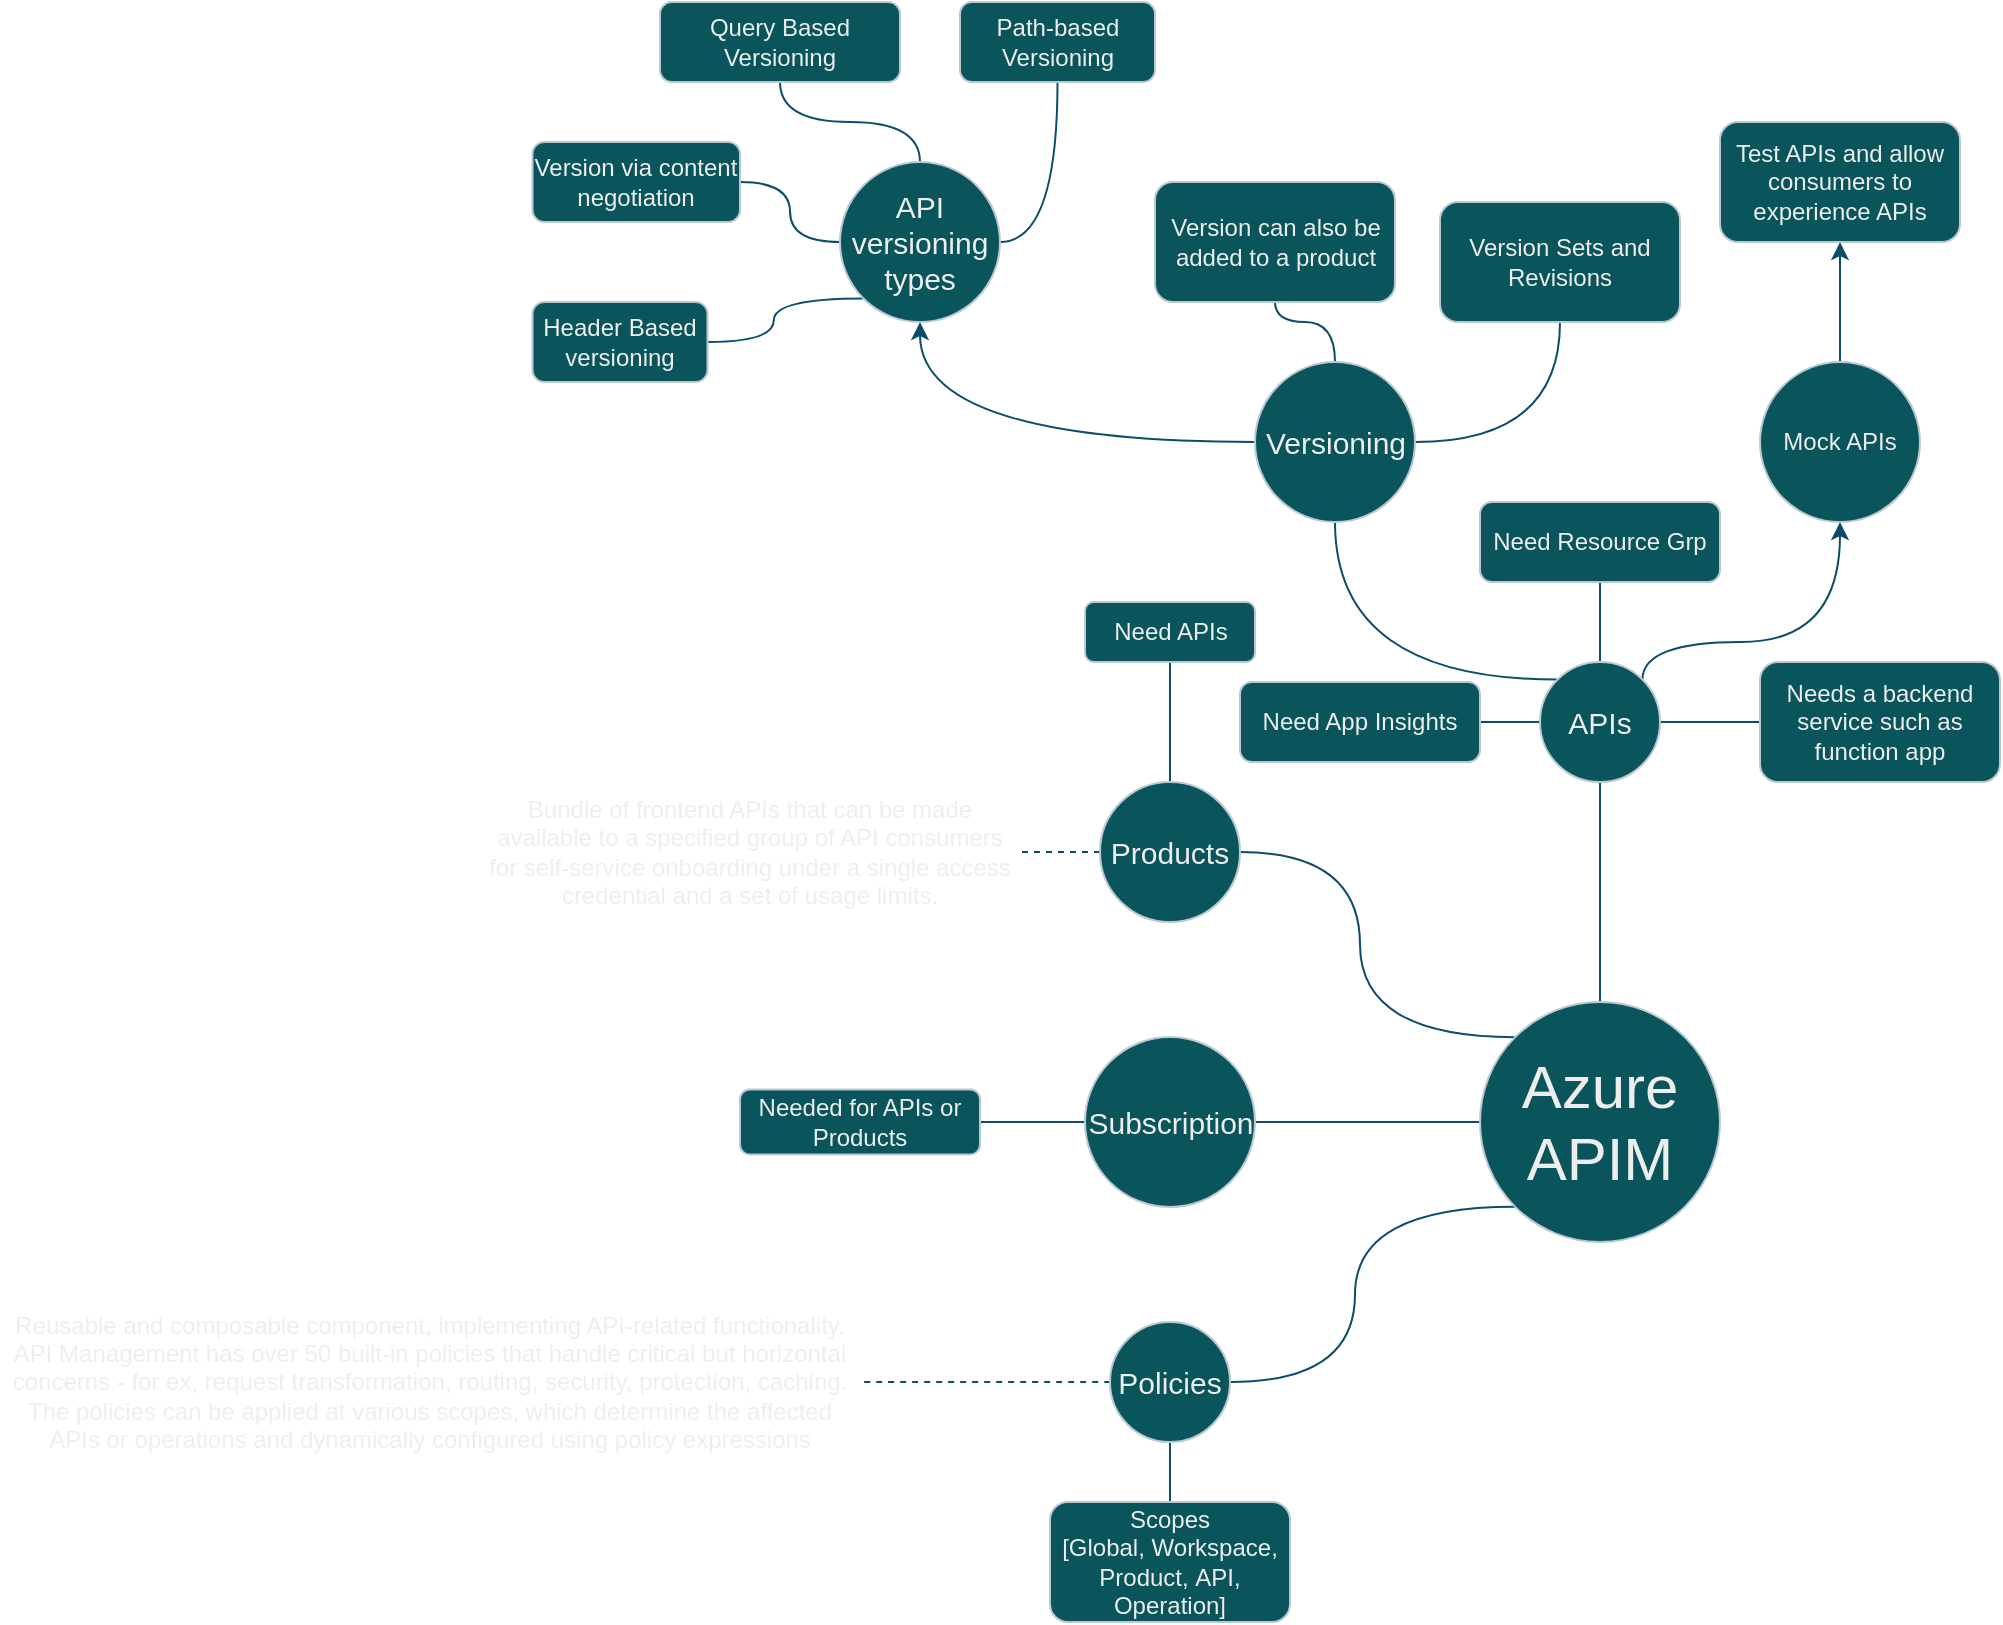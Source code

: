 <mxfile version="21.5.0" type="github" pages="3">
  <diagram id="XbryqowFVEn3MWn_p3Y4" name="Azure APIM">
    <mxGraphModel dx="1900" dy="1641" grid="1" gridSize="10" guides="1" tooltips="1" connect="1" arrows="1" fold="1" page="1" pageScale="1" pageWidth="850" pageHeight="1100" background="none" math="0" shadow="0">
      <root>
        <mxCell id="0" />
        <mxCell id="1" parent="0" />
        <mxCell id="pWqerIktNfeGbbAfNVT3-3" value="" style="edgeStyle=orthogonalEdgeStyle;rounded=1;orthogonalLoop=1;jettySize=auto;html=1;curved=1;endArrow=none;endFill=0;labelBackgroundColor=none;strokeColor=#0B4D6A;fontColor=default;" parent="1" source="pWqerIktNfeGbbAfNVT3-1" target="pWqerIktNfeGbbAfNVT3-2" edge="1">
          <mxGeometry relative="1" as="geometry" />
        </mxCell>
        <mxCell id="pWqerIktNfeGbbAfNVT3-19" value="" style="edgeStyle=orthogonalEdgeStyle;rounded=1;orthogonalLoop=1;jettySize=auto;html=1;startArrow=none;startFill=0;endArrow=none;endFill=0;curved=1;entryX=0.5;entryY=0;entryDx=0;entryDy=0;exitX=0;exitY=0;exitDx=0;exitDy=0;labelBackgroundColor=none;strokeColor=#0B4D6A;fontColor=default;" parent="1" source="pWqerIktNfeGbbAfNVT3-1" target="pWqerIktNfeGbbAfNVT3-18" edge="1">
          <mxGeometry relative="1" as="geometry" />
        </mxCell>
        <mxCell id="pWqerIktNfeGbbAfNVT3-26" value="" style="edgeStyle=orthogonalEdgeStyle;rounded=1;orthogonalLoop=1;jettySize=auto;html=1;startArrow=none;startFill=0;endArrow=none;endFill=0;curved=1;labelBackgroundColor=none;strokeColor=#0B4D6A;fontColor=default;" parent="1" source="pWqerIktNfeGbbAfNVT3-1" target="pWqerIktNfeGbbAfNVT3-25" edge="1">
          <mxGeometry relative="1" as="geometry" />
        </mxCell>
        <mxCell id="pWqerIktNfeGbbAfNVT3-32" value="" style="edgeStyle=orthogonalEdgeStyle;rounded=1;orthogonalLoop=1;jettySize=auto;html=1;fontFamily=Helvetica;fontSize=12;fontColor=default;exitX=0;exitY=1;exitDx=0;exitDy=0;curved=1;entryX=1;entryY=0.5;entryDx=0;entryDy=0;endArrow=none;endFill=0;labelBackgroundColor=none;strokeColor=#0B4D6A;" parent="1" source="pWqerIktNfeGbbAfNVT3-1" target="pWqerIktNfeGbbAfNVT3-31" edge="1">
          <mxGeometry relative="1" as="geometry" />
        </mxCell>
        <mxCell id="pWqerIktNfeGbbAfNVT3-1" value="&lt;font style=&quot;font-size: 30px;&quot;&gt;Azure&lt;br&gt;APIM&lt;/font&gt;" style="ellipse;whiteSpace=wrap;html=1;aspect=fixed;rounded=1;labelBackgroundColor=none;fillColor=#09555B;strokeColor=#BAC8D3;fontColor=#EEEEEE;" parent="1" vertex="1">
          <mxGeometry x="380" y="350" width="120" height="120" as="geometry" />
        </mxCell>
        <mxCell id="pWqerIktNfeGbbAfNVT3-5" value="" style="edgeStyle=orthogonalEdgeStyle;rounded=1;orthogonalLoop=1;jettySize=auto;html=1;curved=1;endArrow=none;endFill=0;labelBackgroundColor=none;strokeColor=#0B4D6A;fontColor=default;" parent="1" source="pWqerIktNfeGbbAfNVT3-2" target="pWqerIktNfeGbbAfNVT3-4" edge="1">
          <mxGeometry relative="1" as="geometry" />
        </mxCell>
        <mxCell id="pWqerIktNfeGbbAfNVT3-15" value="" style="edgeStyle=orthogonalEdgeStyle;rounded=1;orthogonalLoop=1;jettySize=auto;html=1;endArrow=none;endFill=0;curved=1;labelBackgroundColor=none;strokeColor=#0B4D6A;fontColor=default;" parent="1" source="pWqerIktNfeGbbAfNVT3-2" target="pWqerIktNfeGbbAfNVT3-14" edge="1">
          <mxGeometry relative="1" as="geometry" />
        </mxCell>
        <mxCell id="pWqerIktNfeGbbAfNVT3-17" value="" style="edgeStyle=orthogonalEdgeStyle;rounded=1;orthogonalLoop=1;jettySize=auto;html=1;endArrow=none;endFill=0;curved=1;labelBackgroundColor=none;strokeColor=#0B4D6A;fontColor=default;" parent="1" source="pWqerIktNfeGbbAfNVT3-2" target="pWqerIktNfeGbbAfNVT3-16" edge="1">
          <mxGeometry relative="1" as="geometry" />
        </mxCell>
        <mxCell id="pWqerIktNfeGbbAfNVT3-38" value="" style="edgeStyle=orthogonalEdgeStyle;shape=connector;curved=1;rounded=1;orthogonalLoop=1;jettySize=auto;html=1;labelBackgroundColor=none;strokeColor=#0B4D6A;fontFamily=Helvetica;fontSize=12;fontColor=default;endArrow=none;endFill=0;" parent="1" source="pWqerIktNfeGbbAfNVT3-2" target="pWqerIktNfeGbbAfNVT3-16" edge="1">
          <mxGeometry relative="1" as="geometry" />
        </mxCell>
        <mxCell id="pWqerIktNfeGbbAfNVT3-43" value="" style="edgeStyle=orthogonalEdgeStyle;shape=connector;curved=1;rounded=1;orthogonalLoop=1;jettySize=auto;html=1;labelBackgroundColor=none;strokeColor=#0B4D6A;fontFamily=Helvetica;fontSize=12;fontColor=default;endArrow=none;endFill=0;exitX=0;exitY=0;exitDx=0;exitDy=0;" parent="1" source="pWqerIktNfeGbbAfNVT3-2" target="pWqerIktNfeGbbAfNVT3-42" edge="1">
          <mxGeometry relative="1" as="geometry" />
        </mxCell>
        <mxCell id="wWfDM2WPRMfSye_wUgU3-5" value="" style="edgeStyle=orthogonalEdgeStyle;rounded=1;orthogonalLoop=1;jettySize=auto;html=1;curved=1;exitX=1;exitY=0;exitDx=0;exitDy=0;entryX=0.5;entryY=1;entryDx=0;entryDy=0;labelBackgroundColor=none;strokeColor=#0B4D6A;fontColor=default;" parent="1" source="pWqerIktNfeGbbAfNVT3-2" target="wWfDM2WPRMfSye_wUgU3-4" edge="1">
          <mxGeometry relative="1" as="geometry">
            <Array as="points">
              <mxPoint x="461" y="170" />
              <mxPoint x="560" y="170" />
            </Array>
          </mxGeometry>
        </mxCell>
        <mxCell id="pWqerIktNfeGbbAfNVT3-2" value="&lt;span style=&quot;font-size: 15px;&quot;&gt;APIs&lt;/span&gt;" style="ellipse;whiteSpace=wrap;html=1;aspect=fixed;rounded=1;labelBackgroundColor=none;fillColor=#09555B;strokeColor=#BAC8D3;fontColor=#EEEEEE;" parent="1" vertex="1">
          <mxGeometry x="410" y="180" width="60" height="60" as="geometry" />
        </mxCell>
        <mxCell id="pWqerIktNfeGbbAfNVT3-4" value="Needs a backend service such as function app" style="whiteSpace=wrap;html=1;rounded=1;labelBackgroundColor=none;fillColor=#09555B;strokeColor=#BAC8D3;fontColor=#EEEEEE;" parent="1" vertex="1">
          <mxGeometry x="520" y="180" width="120" height="60" as="geometry" />
        </mxCell>
        <mxCell id="pWqerIktNfeGbbAfNVT3-14" value="Need Resource Grp" style="whiteSpace=wrap;html=1;rounded=1;labelBackgroundColor=none;fillColor=#09555B;strokeColor=#BAC8D3;fontColor=#EEEEEE;" parent="1" vertex="1">
          <mxGeometry x="380" y="100" width="120" height="40" as="geometry" />
        </mxCell>
        <mxCell id="pWqerIktNfeGbbAfNVT3-16" value="Need App Insights" style="whiteSpace=wrap;html=1;rounded=1;labelBackgroundColor=none;fillColor=#09555B;strokeColor=#BAC8D3;fontColor=#EEEEEE;" parent="1" vertex="1">
          <mxGeometry x="260" y="190" width="120" height="40" as="geometry" />
        </mxCell>
        <mxCell id="pWqerIktNfeGbbAfNVT3-22" style="edgeStyle=orthogonalEdgeStyle;rounded=1;orthogonalLoop=1;jettySize=auto;html=1;endArrow=none;endFill=0;dashed=1;labelBackgroundColor=none;strokeColor=#0B4D6A;fontColor=default;" parent="1" source="pWqerIktNfeGbbAfNVT3-18" target="pWqerIktNfeGbbAfNVT3-21" edge="1">
          <mxGeometry relative="1" as="geometry" />
        </mxCell>
        <mxCell id="pWqerIktNfeGbbAfNVT3-24" value="" style="edgeStyle=orthogonalEdgeStyle;rounded=1;orthogonalLoop=1;jettySize=auto;html=1;endArrow=none;endFill=0;labelBackgroundColor=none;strokeColor=#0B4D6A;fontColor=default;" parent="1" source="pWqerIktNfeGbbAfNVT3-18" target="pWqerIktNfeGbbAfNVT3-23" edge="1">
          <mxGeometry relative="1" as="geometry" />
        </mxCell>
        <mxCell id="pWqerIktNfeGbbAfNVT3-18" value="&lt;font style=&quot;font-size: 15px;&quot;&gt;Products&lt;/font&gt;" style="ellipse;whiteSpace=wrap;html=1;aspect=fixed;direction=south;rounded=1;labelBackgroundColor=none;fillColor=#09555B;strokeColor=#BAC8D3;fontColor=#EEEEEE;" parent="1" vertex="1">
          <mxGeometry x="190" y="240" width="70" height="70" as="geometry" />
        </mxCell>
        <mxCell id="pWqerIktNfeGbbAfNVT3-21" value="Bundle of frontend APIs that can be made available to a specified group of API consumers for self-service onboarding under a single access credential and a set of usage limits." style="text;html=1;strokeColor=none;fillColor=none;align=center;verticalAlign=middle;whiteSpace=wrap;rounded=1;labelBackgroundColor=none;fontColor=#EEEEEE;" parent="1" vertex="1">
          <mxGeometry x="-120" y="260" width="270" height="30" as="geometry" />
        </mxCell>
        <mxCell id="pWqerIktNfeGbbAfNVT3-23" value="Need APIs" style="whiteSpace=wrap;html=1;rounded=1;labelBackgroundColor=none;fillColor=#09555B;strokeColor=#BAC8D3;fontColor=#EEEEEE;" parent="1" vertex="1">
          <mxGeometry x="182.5" y="150" width="85" height="30" as="geometry" />
        </mxCell>
        <mxCell id="pWqerIktNfeGbbAfNVT3-28" value="" style="edgeStyle=orthogonalEdgeStyle;rounded=1;orthogonalLoop=1;jettySize=auto;html=1;curved=1;endArrow=none;endFill=0;labelBackgroundColor=none;strokeColor=#0B4D6A;fontColor=default;" parent="1" source="pWqerIktNfeGbbAfNVT3-25" target="pWqerIktNfeGbbAfNVT3-27" edge="1">
          <mxGeometry relative="1" as="geometry" />
        </mxCell>
        <mxCell id="pWqerIktNfeGbbAfNVT3-25" value="&lt;span style=&quot;font-size: 15px;&quot;&gt;Subscription&lt;/span&gt;" style="ellipse;whiteSpace=wrap;html=1;aspect=fixed;rounded=1;labelBackgroundColor=none;fillColor=#09555B;strokeColor=#BAC8D3;fontColor=#EEEEEE;" parent="1" vertex="1">
          <mxGeometry x="182.5" y="367.5" width="85" height="85" as="geometry" />
        </mxCell>
        <mxCell id="pWqerIktNfeGbbAfNVT3-27" value="Needed for APIs or Products" style="whiteSpace=wrap;html=1;rounded=1;labelBackgroundColor=none;fillColor=#09555B;strokeColor=#BAC8D3;fontColor=#EEEEEE;" parent="1" vertex="1">
          <mxGeometry x="10" y="393.75" width="120" height="32.5" as="geometry" />
        </mxCell>
        <mxCell id="pWqerIktNfeGbbAfNVT3-34" style="edgeStyle=orthogonalEdgeStyle;shape=connector;curved=1;rounded=1;orthogonalLoop=1;jettySize=auto;html=1;entryX=1;entryY=0.5;entryDx=0;entryDy=0;labelBackgroundColor=none;strokeColor=#0B4D6A;fontFamily=Helvetica;fontSize=12;fontColor=default;endArrow=none;endFill=0;dashed=1;" parent="1" source="pWqerIktNfeGbbAfNVT3-31" target="pWqerIktNfeGbbAfNVT3-33" edge="1">
          <mxGeometry relative="1" as="geometry" />
        </mxCell>
        <mxCell id="pWqerIktNfeGbbAfNVT3-36" value="" style="edgeStyle=orthogonalEdgeStyle;shape=connector;curved=1;rounded=1;orthogonalLoop=1;jettySize=auto;html=1;labelBackgroundColor=none;strokeColor=#0B4D6A;fontFamily=Helvetica;fontSize=12;fontColor=default;endArrow=none;endFill=0;" parent="1" source="pWqerIktNfeGbbAfNVT3-31" target="pWqerIktNfeGbbAfNVT3-35" edge="1">
          <mxGeometry relative="1" as="geometry" />
        </mxCell>
        <mxCell id="pWqerIktNfeGbbAfNVT3-31" value="&lt;span style=&quot;font-size: 15px;&quot;&gt;Policies&lt;/span&gt;" style="ellipse;whiteSpace=wrap;html=1;aspect=fixed;rounded=1;labelBackgroundColor=none;fillColor=#09555B;strokeColor=#BAC8D3;fontColor=#EEEEEE;" parent="1" vertex="1">
          <mxGeometry x="195" y="510" width="60" height="60" as="geometry" />
        </mxCell>
        <mxCell id="pWqerIktNfeGbbAfNVT3-33" value="Reusable and composable component, implementing API-related functionality. API Management has over 50 built-in policies that handle critical but horizontal concerns - for ex, request transformation, routing, security, protection, caching. The policies can be applied at various scopes, which determine the affected APIs or operations and dynamically configured using policy expressions" style="text;html=1;strokeColor=none;fillColor=none;align=center;verticalAlign=middle;whiteSpace=wrap;rounded=1;fontSize=12;fontFamily=Helvetica;fontColor=#EEEEEE;labelBackgroundColor=none;" parent="1" vertex="1">
          <mxGeometry x="-360" y="525" width="430" height="30" as="geometry" />
        </mxCell>
        <mxCell id="pWqerIktNfeGbbAfNVT3-35" value="Scopes [Global,&amp;nbsp;&lt;span style=&quot;background-color: initial;&quot;&gt;Workspace,&lt;br&gt;&lt;/span&gt;&lt;span style=&quot;background-color: initial;&quot;&gt;Product,&amp;nbsp;&lt;/span&gt;&lt;span style=&quot;background-color: initial;&quot;&gt;API,&lt;br&gt;&lt;/span&gt;&lt;span style=&quot;background-color: initial;&quot;&gt;Operation]&lt;/span&gt;&lt;span style=&quot;background-color: initial;&quot;&gt;&lt;br&gt;&lt;/span&gt;" style="whiteSpace=wrap;html=1;rounded=1;labelBackgroundColor=none;fillColor=#09555B;strokeColor=#BAC8D3;fontColor=#EEEEEE;" parent="1" vertex="1">
          <mxGeometry x="165" y="600" width="120" height="60" as="geometry" />
        </mxCell>
        <mxCell id="pWqerIktNfeGbbAfNVT3-45" value="" style="edgeStyle=orthogonalEdgeStyle;shape=connector;curved=1;rounded=1;orthogonalLoop=1;jettySize=auto;html=1;labelBackgroundColor=none;strokeColor=#0B4D6A;fontFamily=Helvetica;fontSize=12;fontColor=default;endArrow=none;endFill=0;exitX=1;exitY=0.5;exitDx=0;exitDy=0;" parent="1" source="EG2Mpi09M0GoKJTn4I5L-1" target="pWqerIktNfeGbbAfNVT3-44" edge="1">
          <mxGeometry relative="1" as="geometry" />
        </mxCell>
        <mxCell id="pWqerIktNfeGbbAfNVT3-47" value="" style="edgeStyle=orthogonalEdgeStyle;shape=connector;curved=1;rounded=1;orthogonalLoop=1;jettySize=auto;html=1;labelBackgroundColor=none;strokeColor=#0B4D6A;fontFamily=Helvetica;fontSize=12;fontColor=default;endArrow=none;endFill=0;exitX=0;exitY=1;exitDx=0;exitDy=0;" parent="1" source="EG2Mpi09M0GoKJTn4I5L-1" target="pWqerIktNfeGbbAfNVT3-46" edge="1">
          <mxGeometry relative="1" as="geometry" />
        </mxCell>
        <mxCell id="pWqerIktNfeGbbAfNVT3-51" value="" style="edgeStyle=orthogonalEdgeStyle;shape=connector;curved=1;rounded=1;orthogonalLoop=1;jettySize=auto;html=1;labelBackgroundColor=none;strokeColor=#0B4D6A;fontFamily=Helvetica;fontSize=12;fontColor=default;endArrow=none;endFill=0;exitX=0.5;exitY=0;exitDx=0;exitDy=0;" parent="1" source="EG2Mpi09M0GoKJTn4I5L-1" target="pWqerIktNfeGbbAfNVT3-50" edge="1">
          <mxGeometry relative="1" as="geometry" />
        </mxCell>
        <mxCell id="pWqerIktNfeGbbAfNVT3-54" value="" style="edgeStyle=orthogonalEdgeStyle;shape=connector;curved=1;rounded=1;orthogonalLoop=1;jettySize=auto;html=1;labelBackgroundColor=none;strokeColor=#0B4D6A;fontFamily=Helvetica;fontSize=12;fontColor=default;endArrow=none;endFill=0;exitX=0;exitY=0.5;exitDx=0;exitDy=0;" parent="1" source="EG2Mpi09M0GoKJTn4I5L-1" target="pWqerIktNfeGbbAfNVT3-53" edge="1">
          <mxGeometry relative="1" as="geometry" />
        </mxCell>
        <mxCell id="pWqerIktNfeGbbAfNVT3-56" value="" style="edgeStyle=orthogonalEdgeStyle;shape=connector;curved=1;rounded=1;orthogonalLoop=1;jettySize=auto;html=1;labelBackgroundColor=none;strokeColor=#0B4D6A;fontFamily=Helvetica;fontSize=12;fontColor=default;endArrow=none;endFill=0;" parent="1" source="pWqerIktNfeGbbAfNVT3-42" target="pWqerIktNfeGbbAfNVT3-55" edge="1">
          <mxGeometry relative="1" as="geometry" />
        </mxCell>
        <mxCell id="pWqerIktNfeGbbAfNVT3-59" value="" style="edgeStyle=orthogonalEdgeStyle;shape=connector;curved=1;rounded=1;orthogonalLoop=1;jettySize=auto;html=1;labelBackgroundColor=none;strokeColor=#0B4D6A;fontFamily=Helvetica;fontSize=12;fontColor=default;endArrow=none;endFill=0;" parent="1" source="pWqerIktNfeGbbAfNVT3-42" target="pWqerIktNfeGbbAfNVT3-58" edge="1">
          <mxGeometry relative="1" as="geometry" />
        </mxCell>
        <mxCell id="EG2Mpi09M0GoKJTn4I5L-2" value="" style="edgeStyle=orthogonalEdgeStyle;rounded=0;orthogonalLoop=1;jettySize=auto;html=1;strokeColor=#0B4D6A;curved=1;" edge="1" parent="1" source="pWqerIktNfeGbbAfNVT3-42" target="EG2Mpi09M0GoKJTn4I5L-1">
          <mxGeometry relative="1" as="geometry" />
        </mxCell>
        <mxCell id="pWqerIktNfeGbbAfNVT3-42" value="&lt;span style=&quot;font-size: 15px;&quot;&gt;Versioning&lt;/span&gt;" style="ellipse;whiteSpace=wrap;html=1;aspect=fixed;rounded=1;labelBackgroundColor=none;fillColor=#09555B;strokeColor=#BAC8D3;fontColor=#EEEEEE;" parent="1" vertex="1">
          <mxGeometry x="267.5" y="30" width="80" height="80" as="geometry" />
        </mxCell>
        <mxCell id="pWqerIktNfeGbbAfNVT3-44" value="Path-based Versioning" style="whiteSpace=wrap;html=1;rounded=1;labelBackgroundColor=none;fillColor=#09555B;strokeColor=#BAC8D3;fontColor=#EEEEEE;" parent="1" vertex="1">
          <mxGeometry x="120" y="-150" width="97.5" height="40" as="geometry" />
        </mxCell>
        <mxCell id="pWqerIktNfeGbbAfNVT3-46" value="Header Based versioning" style="whiteSpace=wrap;html=1;rounded=1;labelBackgroundColor=none;fillColor=#09555B;strokeColor=#BAC8D3;fontColor=#EEEEEE;" parent="1" vertex="1">
          <mxGeometry x="-93.75" width="87.5" height="40" as="geometry" />
        </mxCell>
        <mxCell id="pWqerIktNfeGbbAfNVT3-50" value="Query Based Versioning" style="whiteSpace=wrap;html=1;rounded=1;labelBackgroundColor=none;fillColor=#09555B;strokeColor=#BAC8D3;fontColor=#EEEEEE;" parent="1" vertex="1">
          <mxGeometry x="-30" y="-150" width="120" height="40" as="geometry" />
        </mxCell>
        <mxCell id="pWqerIktNfeGbbAfNVT3-53" value="Version via content negotiation" style="whiteSpace=wrap;html=1;rounded=1;labelBackgroundColor=none;fillColor=#09555B;strokeColor=#BAC8D3;fontColor=#EEEEEE;" parent="1" vertex="1">
          <mxGeometry x="-93.75" y="-80" width="103.75" height="40" as="geometry" />
        </mxCell>
        <mxCell id="pWqerIktNfeGbbAfNVT3-55" value="Version can also be added to a product" style="whiteSpace=wrap;html=1;rounded=1;labelBackgroundColor=none;fillColor=#09555B;strokeColor=#BAC8D3;fontColor=#EEEEEE;" parent="1" vertex="1">
          <mxGeometry x="217.5" y="-60" width="120" height="60" as="geometry" />
        </mxCell>
        <mxCell id="pWqerIktNfeGbbAfNVT3-58" value="Version Sets and Revisions" style="whiteSpace=wrap;html=1;rounded=1;labelBackgroundColor=none;fillColor=#09555B;strokeColor=#BAC8D3;fontColor=#EEEEEE;" parent="1" vertex="1">
          <mxGeometry x="360" y="-50" width="120" height="60" as="geometry" />
        </mxCell>
        <mxCell id="wWfDM2WPRMfSye_wUgU3-7" value="" style="edgeStyle=orthogonalEdgeStyle;shape=connector;curved=1;rounded=1;orthogonalLoop=1;jettySize=auto;html=1;labelBackgroundColor=none;strokeColor=#0B4D6A;fontFamily=Helvetica;fontSize=11;fontColor=default;endArrow=classic;" parent="1" source="wWfDM2WPRMfSye_wUgU3-4" target="wWfDM2WPRMfSye_wUgU3-6" edge="1">
          <mxGeometry relative="1" as="geometry" />
        </mxCell>
        <mxCell id="wWfDM2WPRMfSye_wUgU3-4" value="Mock APIs" style="ellipse;whiteSpace=wrap;html=1;rounded=1;labelBackgroundColor=none;fillColor=#09555B;strokeColor=#BAC8D3;fontColor=#EEEEEE;" parent="1" vertex="1">
          <mxGeometry x="520" y="30" width="80" height="80" as="geometry" />
        </mxCell>
        <mxCell id="wWfDM2WPRMfSye_wUgU3-6" value="Test APIs and allow consumers to experience APIs" style="whiteSpace=wrap;html=1;rounded=1;labelBackgroundColor=none;fillColor=#09555B;strokeColor=#BAC8D3;fontColor=#EEEEEE;" parent="1" vertex="1">
          <mxGeometry x="500" y="-90" width="120" height="60" as="geometry" />
        </mxCell>
        <mxCell id="EG2Mpi09M0GoKJTn4I5L-1" value="&lt;span style=&quot;font-size: 15px;&quot;&gt;API versioning types&lt;/span&gt;" style="ellipse;whiteSpace=wrap;html=1;aspect=fixed;rounded=1;labelBackgroundColor=none;fillColor=#09555B;strokeColor=#BAC8D3;fontColor=#EEEEEE;" vertex="1" parent="1">
          <mxGeometry x="60" y="-70" width="80" height="80" as="geometry" />
        </mxCell>
      </root>
    </mxGraphModel>
  </diagram>
  <diagram name="Creating APIM" id="FQYkhz4R97Zdj5RdxRJX">
    <mxGraphModel dx="1050" dy="541" grid="1" gridSize="10" guides="1" tooltips="1" connect="1" arrows="1" fold="1" page="1" pageScale="1" pageWidth="850" pageHeight="1100" math="0" shadow="0">
      <root>
        <mxCell id="0" />
        <mxCell id="1" parent="0" />
        <mxCell id="9Cf-OM5eOuJeUalF6E-m-4" value="&lt;font style=&quot;font-size: 14px;&quot;&gt;1 Create Instance&lt;br&gt;of APIM&lt;/font&gt;" style="shape=step;perimeter=stepPerimeter;whiteSpace=wrap;html=1;fixedSize=1;size=10;fillColor=#fff2cc;strokeColor=#d6b656;" parent="1" vertex="1">
          <mxGeometry x="80" y="200" width="130" height="80" as="geometry" />
        </mxCell>
        <mxCell id="9Cf-OM5eOuJeUalF6E-m-6" value="Initiate Creating&lt;br&gt;APIM instance" style="rounded=0;whiteSpace=wrap;html=1;" parent="1" vertex="1">
          <mxGeometry x="80" y="280" width="120" height="60" as="geometry" />
        </mxCell>
        <mxCell id="9Cf-OM5eOuJeUalF6E-m-7" value="Create a Resource Group" style="rounded=0;whiteSpace=wrap;html=1;" parent="1" vertex="1">
          <mxGeometry x="80" y="340" width="120" height="60" as="geometry" />
        </mxCell>
        <mxCell id="9Cf-OM5eOuJeUalF6E-m-8" value="Create App Insights Instance" style="rounded=0;whiteSpace=wrap;html=1;fillColor=#fff2cc;strokeColor=#d6b656;" parent="1" vertex="1">
          <mxGeometry x="80" y="400" width="120" height="60" as="geometry" />
        </mxCell>
        <mxCell id="9Cf-OM5eOuJeUalF6E-m-9" value="Complete APIM Instance creation" style="rounded=0;whiteSpace=wrap;html=1;fillColor=#fff2cc;strokeColor=#d6b656;" parent="1" vertex="1">
          <mxGeometry x="80" y="460" width="120" height="60" as="geometry" />
        </mxCell>
        <mxCell id="9Cf-OM5eOuJeUalF6E-m-10" value="Initiate Creating&lt;br&gt;APIM instance" style="rounded=0;whiteSpace=wrap;html=1;fillColor=#fff2cc;strokeColor=#d6b656;" parent="1" vertex="1">
          <mxGeometry x="80" y="280" width="120" height="60" as="geometry" />
        </mxCell>
        <mxCell id="9Cf-OM5eOuJeUalF6E-m-11" value="Create a Resource Group" style="rounded=0;whiteSpace=wrap;html=1;fillColor=#fff2cc;strokeColor=#d6b656;" parent="1" vertex="1">
          <mxGeometry x="80" y="340" width="120" height="60" as="geometry" />
        </mxCell>
        <mxCell id="9Cf-OM5eOuJeUalF6E-m-12" value="&lt;font style=&quot;font-size: 14px;&quot;&gt;2.1 Create APIs in&lt;br&gt;APIM instances (Function App)&lt;/font&gt;" style="shape=step;perimeter=stepPerimeter;whiteSpace=wrap;html=1;fixedSize=1;size=10;fillColor=#ffe6cc;strokeColor=#d79b00;" parent="1" vertex="1">
          <mxGeometry x="200" y="200" width="130" height="80" as="geometry" />
        </mxCell>
        <mxCell id="9Cf-OM5eOuJeUalF6E-m-13" value="Select APIs in APIM Instance" style="rounded=0;whiteSpace=wrap;html=1;fillColor=#ffe6cc;strokeColor=#d79b00;" parent="1" vertex="1">
          <mxGeometry x="200" y="280" width="120" height="60" as="geometry" />
        </mxCell>
        <mxCell id="9Cf-OM5eOuJeUalF6E-m-15" value="You need a backend svc to create API such as Func App/Logic App etc" style="rounded=0;whiteSpace=wrap;html=1;fillColor=#ffe6cc;strokeColor=#d79b00;" parent="1" vertex="1">
          <mxGeometry x="200" y="340" width="120" height="60" as="geometry" />
        </mxCell>
        <mxCell id="9Cf-OM5eOuJeUalF6E-m-16" value="Create a new Function App" style="rounded=0;whiteSpace=wrap;html=1;fillColor=#ffe6cc;strokeColor=#d79b00;" parent="1" vertex="1">
          <mxGeometry x="200" y="400" width="120" height="60" as="geometry" />
        </mxCell>
        <mxCell id="9Cf-OM5eOuJeUalF6E-m-17" value="Choose name, RG, Runtime Stack, version" style="rounded=0;whiteSpace=wrap;html=1;fillColor=#ffe6cc;strokeColor=#d79b00;" parent="1" vertex="1">
          <mxGeometry x="200" y="460" width="120" height="60" as="geometry" />
        </mxCell>
        <mxCell id="9Cf-OM5eOuJeUalF6E-m-18" value="Create a Storage Accnt and specify &lt;br&gt;any tags" style="rounded=0;whiteSpace=wrap;html=1;fillColor=#ffe6cc;strokeColor=#d79b00;" parent="1" vertex="1">
          <mxGeometry x="200" y="520" width="120" height="60" as="geometry" />
        </mxCell>
        <mxCell id="9Cf-OM5eOuJeUalF6E-m-19" value="Complete Func App Set up" style="rounded=0;whiteSpace=wrap;html=1;fillColor=#ffe6cc;strokeColor=#d79b00;" parent="1" vertex="1">
          <mxGeometry x="200" y="580" width="120" height="60" as="geometry" />
        </mxCell>
        <mxCell id="9Cf-OM5eOuJeUalF6E-m-20" value="&lt;font style=&quot;font-size: 14px;&quot;&gt;2.2 Create APIs in&lt;br&gt;APIM instances (Function App config)&lt;/font&gt;" style="shape=step;perimeter=stepPerimeter;whiteSpace=wrap;html=1;fixedSize=1;size=10;fillColor=#ffe6cc;strokeColor=#d79b00;" parent="1" vertex="1">
          <mxGeometry x="320" y="200" width="130" height="80" as="geometry" />
        </mxCell>
        <mxCell id="9Cf-OM5eOuJeUalF6E-m-21" value="Select Function App and choose template such as HTTP Trigger" style="rounded=0;whiteSpace=wrap;html=1;fillColor=#ffe6cc;strokeColor=#d79b00;" parent="1" vertex="1">
          <mxGeometry x="320" y="280" width="120" height="60" as="geometry" />
        </mxCell>
        <mxCell id="9Cf-OM5eOuJeUalF6E-m-22" value="Provide name, auth level and create function" style="rounded=0;whiteSpace=wrap;html=1;fillColor=#ffe6cc;strokeColor=#d79b00;" parent="1" vertex="1">
          <mxGeometry x="320" y="340" width="120" height="60" as="geometry" />
        </mxCell>
        <mxCell id="9Cf-OM5eOuJeUalF6E-m-23" value="Choose Code and test to modify function" style="rounded=0;whiteSpace=wrap;html=1;fillColor=#ffe6cc;strokeColor=#d79b00;" parent="1" vertex="1">
          <mxGeometry x="320" y="400" width="120" height="60" as="geometry" />
        </mxCell>
        <mxCell id="9Cf-OM5eOuJeUalF6E-m-24" value="&lt;font style=&quot;font-size: 14px;&quot;&gt;2.3 Create APIs in&lt;br&gt;APIM instances (Linking Function App)&lt;/font&gt;" style="shape=step;perimeter=stepPerimeter;whiteSpace=wrap;html=1;fixedSize=1;size=10;fillColor=#ffe6cc;strokeColor=#d79b00;" parent="1" vertex="1">
          <mxGeometry x="440" y="200" width="130" height="80" as="geometry" />
        </mxCell>
        <mxCell id="9Cf-OM5eOuJeUalF6E-m-25" value="In APIM choose the function app and link it to create API" style="rounded=0;whiteSpace=wrap;html=1;fillColor=#ffe6cc;strokeColor=#d79b00;" parent="1" vertex="1">
          <mxGeometry x="440" y="280" width="120" height="60" as="geometry" />
        </mxCell>
        <mxCell id="9Cf-OM5eOuJeUalF6E-m-26" value="Verify that API shows the backend as function app" style="rounded=0;whiteSpace=wrap;html=1;fillColor=#ffe6cc;strokeColor=#d79b00;" parent="1" vertex="1">
          <mxGeometry x="440" y="340" width="120" height="60" as="geometry" />
        </mxCell>
        <mxCell id="9Cf-OM5eOuJeUalF6E-m-27" value="&lt;font style=&quot;font-size: 14px;&quot;&gt;3 Publish &lt;br&gt;Developer Portal&lt;/font&gt;" style="shape=step;perimeter=stepPerimeter;whiteSpace=wrap;html=1;fixedSize=1;size=10;fillColor=#d5e8d4;strokeColor=#82b366;" parent="1" vertex="1">
          <mxGeometry x="560" y="200" width="130" height="80" as="geometry" />
        </mxCell>
        <mxCell id="9Cf-OM5eOuJeUalF6E-m-28" value="Test API through the Azure portal" style="rounded=0;whiteSpace=wrap;html=1;fillColor=#ffe6cc;strokeColor=#d79b00;" parent="1" vertex="1">
          <mxGeometry x="440" y="400" width="120" height="60" as="geometry" />
        </mxCell>
        <mxCell id="9Cf-OM5eOuJeUalF6E-m-29" value="Choose Developer Portal and publish it" style="rounded=0;whiteSpace=wrap;html=1;fillColor=#d5e8d4;strokeColor=#82b366;" parent="1" vertex="1">
          <mxGeometry x="560" y="280" width="120" height="60" as="geometry" />
        </mxCell>
        <mxCell id="9Cf-OM5eOuJeUalF6E-m-30" value="Browse to APIs and Test APIs" style="rounded=0;whiteSpace=wrap;html=1;fillColor=#d5e8d4;strokeColor=#82b366;" parent="1" vertex="1">
          <mxGeometry x="560" y="340" width="120" height="60" as="geometry" />
        </mxCell>
        <mxCell id="9Cf-OM5eOuJeUalF6E-m-31" value="Choose Subscriptions to modify Subscription key" style="rounded=0;whiteSpace=wrap;html=1;fillColor=#d5e8d4;strokeColor=#82b366;" parent="1" vertex="1">
          <mxGeometry x="560" y="400" width="120" height="60" as="geometry" />
        </mxCell>
        <mxCell id="9Cf-OM5eOuJeUalF6E-m-32" value="Or disable subscription key" style="rounded=0;whiteSpace=wrap;html=1;fillColor=#d5e8d4;strokeColor=#82b366;" parent="1" vertex="1">
          <mxGeometry x="560" y="460" width="120" height="60" as="geometry" />
        </mxCell>
        <mxCell id="9Cf-OM5eOuJeUalF6E-m-33" value="Choose Integration to choose HTTP method calls" style="rounded=0;whiteSpace=wrap;html=1;fillColor=#ffe6cc;strokeColor=#d79b00;" parent="1" vertex="1">
          <mxGeometry x="320" y="460" width="120" height="60" as="geometry" />
        </mxCell>
      </root>
    </mxGraphModel>
  </diagram>
  <diagram id="yF7O6x2WIhYql8VbwiZt" name="Page-3">
    <mxGraphModel dx="600" dy="309" grid="1" gridSize="10" guides="1" tooltips="1" connect="1" arrows="1" fold="1" page="1" pageScale="1" pageWidth="850" pageHeight="1100" math="0" shadow="0">
      <root>
        <mxCell id="0" />
        <mxCell id="1" parent="0" />
        <mxCell id="lX83LZ-fhfTWLQRIVFzB-8" value="" style="edgeStyle=orthogonalEdgeStyle;shape=connector;curved=1;rounded=0;orthogonalLoop=1;jettySize=auto;html=1;labelBackgroundColor=default;strokeColor=#028090;fontFamily=Helvetica;fontSize=11;fontColor=#E4FDE1;endArrow=classic;fillColor=#F45B69;exitX=0;exitY=0;exitDx=0;exitDy=0;" edge="1" parent="1" source="lX83LZ-fhfTWLQRIVFzB-2" target="lX83LZ-fhfTWLQRIVFzB-7">
          <mxGeometry relative="1" as="geometry" />
        </mxCell>
        <mxCell id="lX83LZ-fhfTWLQRIVFzB-10" value="" style="edgeStyle=orthogonalEdgeStyle;shape=connector;curved=1;rounded=0;orthogonalLoop=1;jettySize=auto;html=1;labelBackgroundColor=default;strokeColor=#028090;fontFamily=Helvetica;fontSize=11;fontColor=#E4FDE1;endArrow=classic;fillColor=#F45B69;" edge="1" parent="1" source="lX83LZ-fhfTWLQRIVFzB-2" target="lX83LZ-fhfTWLQRIVFzB-9">
          <mxGeometry relative="1" as="geometry" />
        </mxCell>
        <mxCell id="lX83LZ-fhfTWLQRIVFzB-14" value="" style="edgeStyle=orthogonalEdgeStyle;shape=connector;curved=1;rounded=0;orthogonalLoop=1;jettySize=auto;html=1;labelBackgroundColor=default;strokeColor=#028090;fontFamily=Helvetica;fontSize=11;fontColor=#E4FDE1;endArrow=classic;fillColor=#F45B69;" edge="1" parent="1" source="lX83LZ-fhfTWLQRIVFzB-2" target="lX83LZ-fhfTWLQRIVFzB-13">
          <mxGeometry relative="1" as="geometry" />
        </mxCell>
        <mxCell id="lX83LZ-fhfTWLQRIVFzB-16" value="" style="edgeStyle=orthogonalEdgeStyle;shape=connector;curved=1;rounded=0;orthogonalLoop=1;jettySize=auto;html=1;labelBackgroundColor=default;strokeColor=#028090;fontFamily=Helvetica;fontSize=11;fontColor=#E4FDE1;endArrow=classic;fillColor=#F45B69;exitX=0;exitY=1;exitDx=0;exitDy=0;" edge="1" parent="1" source="lX83LZ-fhfTWLQRIVFzB-2" target="lX83LZ-fhfTWLQRIVFzB-15">
          <mxGeometry relative="1" as="geometry" />
        </mxCell>
        <mxCell id="lX83LZ-fhfTWLQRIVFzB-18" value="" style="edgeStyle=orthogonalEdgeStyle;shape=connector;curved=1;rounded=0;orthogonalLoop=1;jettySize=auto;html=1;labelBackgroundColor=default;strokeColor=#028090;fontFamily=Helvetica;fontSize=11;fontColor=#E4FDE1;endArrow=classic;fillColor=#F45B69;" edge="1" parent="1" source="lX83LZ-fhfTWLQRIVFzB-2" target="lX83LZ-fhfTWLQRIVFzB-17">
          <mxGeometry relative="1" as="geometry" />
        </mxCell>
        <mxCell id="lX83LZ-fhfTWLQRIVFzB-20" value="" style="edgeStyle=orthogonalEdgeStyle;shape=connector;curved=1;rounded=0;orthogonalLoop=1;jettySize=auto;html=1;labelBackgroundColor=default;strokeColor=#028090;fontFamily=Helvetica;fontSize=11;fontColor=#E4FDE1;endArrow=classic;fillColor=#F45B69;exitX=1;exitY=1;exitDx=0;exitDy=0;" edge="1" parent="1" source="lX83LZ-fhfTWLQRIVFzB-2" target="lX83LZ-fhfTWLQRIVFzB-19">
          <mxGeometry relative="1" as="geometry" />
        </mxCell>
        <mxCell id="lX83LZ-fhfTWLQRIVFzB-22" value="" style="edgeStyle=orthogonalEdgeStyle;shape=connector;curved=1;rounded=0;orthogonalLoop=1;jettySize=auto;html=1;labelBackgroundColor=default;strokeColor=#028090;fontFamily=Helvetica;fontSize=11;fontColor=#E4FDE1;endArrow=classic;fillColor=#F45B69;exitX=1;exitY=0;exitDx=0;exitDy=0;" edge="1" parent="1" source="lX83LZ-fhfTWLQRIVFzB-2" target="lX83LZ-fhfTWLQRIVFzB-21">
          <mxGeometry relative="1" as="geometry" />
        </mxCell>
        <mxCell id="lX83LZ-fhfTWLQRIVFzB-2" value="Designing APIs" style="ellipse;whiteSpace=wrap;html=1;aspect=fixed;strokeColor=#028090;fontFamily=Helvetica;fontSize=11;fontColor=#E4FDE1;fillColor=#F45B69;labelBackgroundColor=none;" vertex="1" parent="1">
          <mxGeometry x="380" y="240" width="80" height="80" as="geometry" />
        </mxCell>
        <mxCell id="lX83LZ-fhfTWLQRIVFzB-7" value="Consistent naming convention" style="rounded=1;whiteSpace=wrap;html=1;fontSize=11;fillColor=#F45B69;strokeColor=#028090;fontColor=#E4FDE1;labelBackgroundColor=none;" vertex="1" parent="1">
          <mxGeometry x="220" y="170" width="100" height="30" as="geometry" />
        </mxCell>
        <mxCell id="lX83LZ-fhfTWLQRIVFzB-12" value="" style="edgeStyle=orthogonalEdgeStyle;shape=connector;curved=1;rounded=0;orthogonalLoop=1;jettySize=auto;html=1;labelBackgroundColor=default;strokeColor=#028090;fontFamily=Helvetica;fontSize=11;fontColor=#E4FDE1;endArrow=classic;fillColor=#F45B69;" edge="1" parent="1" source="lX83LZ-fhfTWLQRIVFzB-9" target="lX83LZ-fhfTWLQRIVFzB-11">
          <mxGeometry relative="1" as="geometry" />
        </mxCell>
        <mxCell id="lX83LZ-fhfTWLQRIVFzB-9" value="Design around resources" style="rounded=1;whiteSpace=wrap;html=1;fontSize=11;fillColor=#F45B69;strokeColor=#028090;fontColor=#E4FDE1;labelBackgroundColor=none;" vertex="1" parent="1">
          <mxGeometry x="375" y="170" width="90" height="30" as="geometry" />
        </mxCell>
        <mxCell id="lX83LZ-fhfTWLQRIVFzB-11" value="Resource are entities" style="whiteSpace=wrap;html=1;fontSize=11;fillColor=#F45B69;strokeColor=#028090;fontColor=#E4FDE1;rounded=1;labelBackgroundColor=none;" vertex="1" parent="1">
          <mxGeometry x="365" y="100" width="110" height="35" as="geometry" />
        </mxCell>
        <mxCell id="lX83LZ-fhfTWLQRIVFzB-13" value="remove chattiness and group resources" style="rounded=1;whiteSpace=wrap;html=1;fontSize=11;fillColor=#F45B69;strokeColor=#028090;fontColor=#E4FDE1;labelBackgroundColor=none;" vertex="1" parent="1">
          <mxGeometry x="220" y="255" width="100" height="50" as="geometry" />
        </mxCell>
        <mxCell id="lX83LZ-fhfTWLQRIVFzB-15" value="Consider Asynch operations" style="rounded=1;whiteSpace=wrap;html=1;fontSize=11;fillColor=#F45B69;strokeColor=#028090;fontColor=#E4FDE1;labelBackgroundColor=none;" vertex="1" parent="1">
          <mxGeometry x="220" y="340" width="100" height="40" as="geometry" />
        </mxCell>
        <mxCell id="lX83LZ-fhfTWLQRIVFzB-17" value="HATEOS, filter and paginated data" style="rounded=1;whiteSpace=wrap;html=1;fontSize=11;fillColor=#F45B69;strokeColor=#028090;fontColor=#E4FDE1;labelBackgroundColor=none;" vertex="1" parent="1">
          <mxGeometry x="365" y="390" width="110" height="40" as="geometry" />
        </mxCell>
        <mxCell id="lX83LZ-fhfTWLQRIVFzB-19" value="Version APIs" style="rounded=1;whiteSpace=wrap;html=1;fontSize=11;fillColor=#F45B69;strokeColor=#028090;fontColor=#E4FDE1;labelBackgroundColor=none;" vertex="1" parent="1">
          <mxGeometry x="535" y="340" width="90" height="40" as="geometry" />
        </mxCell>
        <mxCell id="lX83LZ-fhfTWLQRIVFzB-21" value="Open API and contract first approach" style="rounded=1;whiteSpace=wrap;html=1;fontSize=11;fillColor=#F45B69;strokeColor=#028090;fontColor=#E4FDE1;labelBackgroundColor=none;" vertex="1" parent="1">
          <mxGeometry x="520" y="155" width="120" height="60" as="geometry" />
        </mxCell>
      </root>
    </mxGraphModel>
  </diagram>
</mxfile>
